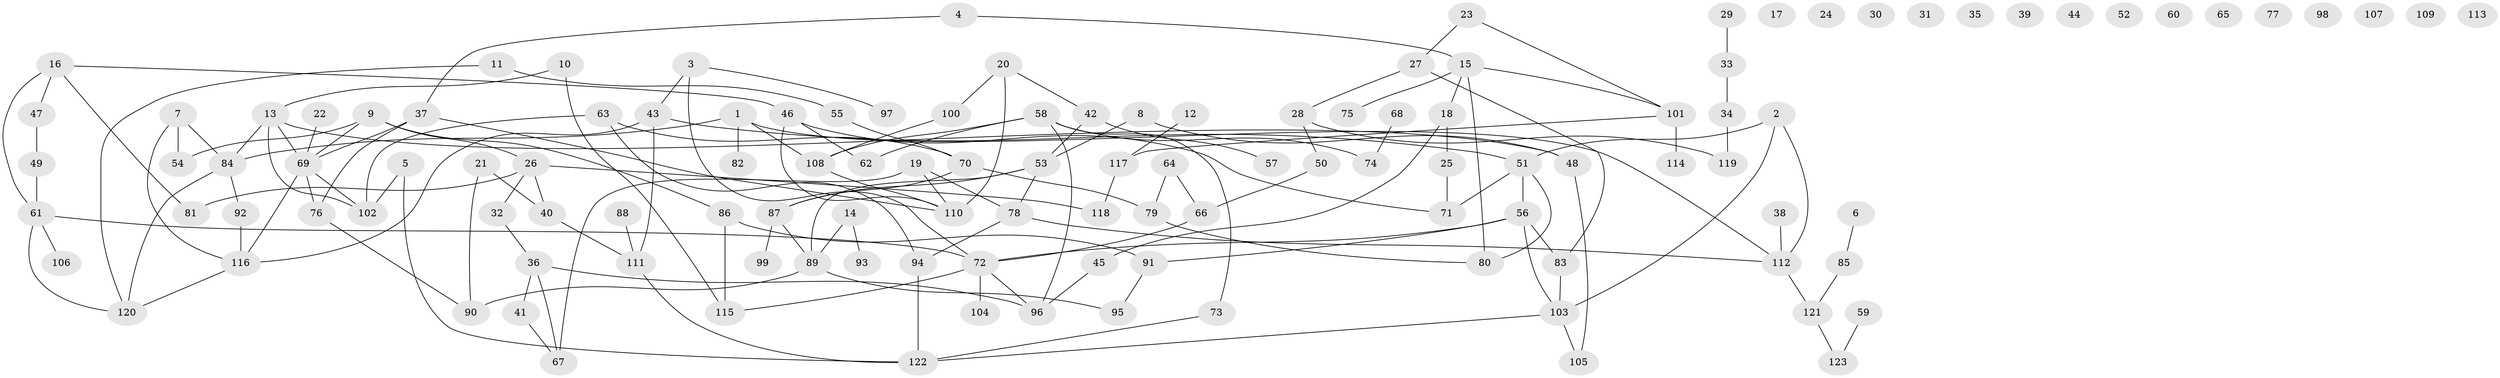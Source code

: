 // Generated by graph-tools (version 1.1) at 2025/33/03/09/25 02:33:54]
// undirected, 123 vertices, 156 edges
graph export_dot {
graph [start="1"]
  node [color=gray90,style=filled];
  1;
  2;
  3;
  4;
  5;
  6;
  7;
  8;
  9;
  10;
  11;
  12;
  13;
  14;
  15;
  16;
  17;
  18;
  19;
  20;
  21;
  22;
  23;
  24;
  25;
  26;
  27;
  28;
  29;
  30;
  31;
  32;
  33;
  34;
  35;
  36;
  37;
  38;
  39;
  40;
  41;
  42;
  43;
  44;
  45;
  46;
  47;
  48;
  49;
  50;
  51;
  52;
  53;
  54;
  55;
  56;
  57;
  58;
  59;
  60;
  61;
  62;
  63;
  64;
  65;
  66;
  67;
  68;
  69;
  70;
  71;
  72;
  73;
  74;
  75;
  76;
  77;
  78;
  79;
  80;
  81;
  82;
  83;
  84;
  85;
  86;
  87;
  88;
  89;
  90;
  91;
  92;
  93;
  94;
  95;
  96;
  97;
  98;
  99;
  100;
  101;
  102;
  103;
  104;
  105;
  106;
  107;
  108;
  109;
  110;
  111;
  112;
  113;
  114;
  115;
  116;
  117;
  118;
  119;
  120;
  121;
  122;
  123;
  1 -- 82;
  1 -- 84;
  1 -- 108;
  1 -- 112;
  2 -- 51;
  2 -- 103;
  2 -- 112;
  3 -- 43;
  3 -- 72;
  3 -- 97;
  4 -- 15;
  4 -- 37;
  5 -- 102;
  5 -- 122;
  6 -- 85;
  7 -- 54;
  7 -- 84;
  7 -- 116;
  8 -- 48;
  8 -- 53;
  9 -- 26;
  9 -- 54;
  9 -- 69;
  9 -- 86;
  10 -- 13;
  10 -- 115;
  11 -- 55;
  11 -- 120;
  12 -- 117;
  13 -- 48;
  13 -- 69;
  13 -- 84;
  13 -- 102;
  14 -- 89;
  14 -- 93;
  15 -- 18;
  15 -- 75;
  15 -- 80;
  15 -- 101;
  16 -- 46;
  16 -- 47;
  16 -- 61;
  16 -- 81;
  18 -- 25;
  18 -- 45;
  19 -- 67;
  19 -- 78;
  19 -- 110;
  20 -- 42;
  20 -- 100;
  20 -- 110;
  21 -- 40;
  21 -- 90;
  22 -- 69;
  23 -- 27;
  23 -- 101;
  25 -- 71;
  26 -- 32;
  26 -- 40;
  26 -- 81;
  26 -- 118;
  27 -- 28;
  27 -- 83;
  28 -- 50;
  28 -- 119;
  29 -- 33;
  32 -- 36;
  33 -- 34;
  34 -- 119;
  36 -- 41;
  36 -- 67;
  36 -- 96;
  37 -- 69;
  37 -- 76;
  37 -- 110;
  38 -- 112;
  40 -- 111;
  41 -- 67;
  42 -- 53;
  42 -- 57;
  43 -- 51;
  43 -- 111;
  43 -- 116;
  45 -- 96;
  46 -- 62;
  46 -- 71;
  46 -- 110;
  47 -- 49;
  48 -- 105;
  49 -- 61;
  50 -- 66;
  51 -- 56;
  51 -- 71;
  51 -- 80;
  53 -- 78;
  53 -- 87;
  53 -- 89;
  55 -- 70;
  56 -- 72;
  56 -- 83;
  56 -- 91;
  56 -- 103;
  58 -- 62;
  58 -- 73;
  58 -- 74;
  58 -- 96;
  58 -- 108;
  59 -- 123;
  61 -- 72;
  61 -- 106;
  61 -- 120;
  63 -- 70;
  63 -- 94;
  63 -- 102;
  64 -- 66;
  64 -- 79;
  66 -- 72;
  68 -- 74;
  69 -- 76;
  69 -- 102;
  69 -- 116;
  70 -- 79;
  70 -- 87;
  72 -- 96;
  72 -- 104;
  72 -- 115;
  73 -- 122;
  76 -- 90;
  78 -- 94;
  78 -- 112;
  79 -- 80;
  83 -- 103;
  84 -- 92;
  84 -- 120;
  85 -- 121;
  86 -- 91;
  86 -- 115;
  87 -- 89;
  87 -- 99;
  88 -- 111;
  89 -- 90;
  89 -- 95;
  91 -- 95;
  92 -- 116;
  94 -- 122;
  100 -- 108;
  101 -- 114;
  101 -- 117;
  103 -- 105;
  103 -- 122;
  108 -- 110;
  111 -- 122;
  112 -- 121;
  116 -- 120;
  117 -- 118;
  121 -- 123;
}
